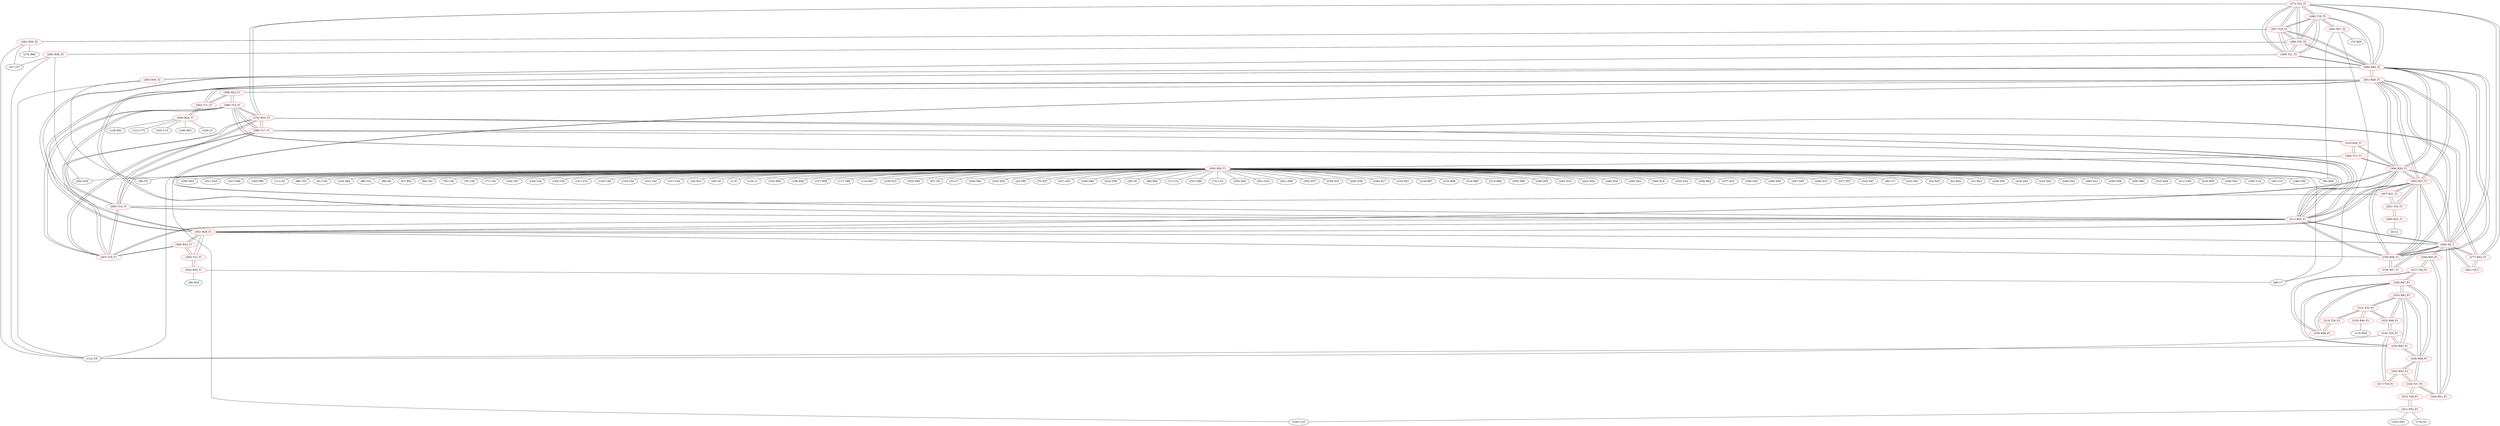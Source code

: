 graph {
	275 [label="(275) T22_T1" color=red]
	288 [label="(288) T19_T2"]
	287 [label="(287) T18_T2"]
	286 [label="(286) R40_T2"]
	290 [label="(290) T21_T2"]
	289 [label="(289) T20_T2"]
	277 [label="(277) R52_T1"]
	276 [label="(276) R35_T2"]
	276 [label="(276) R35_T2" color=red]
	297 [label="(297) T16_T1"]
	296 [label="(296) T15_T1"]
	311 [label="(311) R35_T1"]
	295 [label="(295) T14_T1"]
	298 [label="(298) T17_T1"]
	277 [label="(277) R52_T1"]
	275 [label="(275) T22_T1"]
	277 [label="(277) R52_T1" color=red]
	280 [label="(280) D2_T"]
	281 [label="(281) C8_T"]
	276 [label="(276) R35_T2"]
	275 [label="(275) T22_T1"]
	278 [label="(278) R58_T1" color=red]
	279 [label="(279) R57_T1"]
	280 [label="(280) D2_T"]
	302 [label="(302) R29_T1"]
	311 [label="(311) R35_T1"]
	286 [label="(286) R40_T2"]
	306 [label="(306) R30_T1"]
	300 [label="(300) R27_T1"]
	301 [label="(301) R28_T1"]
	279 [label="(279) R57_T1" color=red]
	278 [label="(278) R58_T1"]
	280 [label="(280) D2_T"]
	280 [label="(280) D2_T" color=red]
	277 [label="(277) R52_T1"]
	281 [label="(281) C8_T"]
	278 [label="(278) R58_T1"]
	279 [label="(279) R57_T1"]
	302 [label="(302) R29_T1"]
	311 [label="(311) R35_T1"]
	286 [label="(286) R40_T2"]
	306 [label="(306) R30_T1"]
	300 [label="(300) R27_T1"]
	301 [label="(301) R28_T1"]
	320 [label="(320) R51_P1"]
	329 [label="(329) R50_P1"]
	281 [label="(281) C8_T" color=red]
	280 [label="(280) D2_T"]
	277 [label="(277) R52_T1"]
	282 [label="(282) R36_T2" color=red]
	112 [label="(112) U8"]
	274 [label="(274) R80"]
	217 [label="(217) P7"]
	287 [label="(287) T18_T2"]
	283 [label="(283) R37_T2" color=red]
	72 [label="(72) R20"]
	68 [label="(68) U7"]
	54 [label="(54) R26"]
	288 [label="(288) T19_T2"]
	284 [label="(284) R38_T2" color=red]
	217 [label="(217) P7"]
	112 [label="(112) U8"]
	252 [label="(252) D24"]
	289 [label="(289) T20_T2"]
	285 [label="(285) R39_T2" color=red]
	28 [label="(28) U5"]
	112 [label="(112) U8"]
	290 [label="(290) T21_T2"]
	286 [label="(286) R40_T2" color=red]
	302 [label="(302) R29_T1"]
	311 [label="(311) R35_T1"]
	306 [label="(306) R30_T1"]
	280 [label="(280) D2_T"]
	278 [label="(278) R58_T1"]
	300 [label="(300) R27_T1"]
	301 [label="(301) R28_T1"]
	275 [label="(275) T22_T1"]
	288 [label="(288) T19_T2"]
	287 [label="(287) T18_T2"]
	290 [label="(290) T21_T2"]
	289 [label="(289) T20_T2"]
	287 [label="(287) T18_T2" color=red]
	275 [label="(275) T22_T1"]
	288 [label="(288) T19_T2"]
	286 [label="(286) R40_T2"]
	290 [label="(290) T21_T2"]
	289 [label="(289) T20_T2"]
	282 [label="(282) R36_T2"]
	288 [label="(288) T19_T2" color=red]
	275 [label="(275) T22_T1"]
	287 [label="(287) T18_T2"]
	286 [label="(286) R40_T2"]
	290 [label="(290) T21_T2"]
	289 [label="(289) T20_T2"]
	283 [label="(283) R37_T2"]
	289 [label="(289) T20_T2" color=red]
	275 [label="(275) T22_T1"]
	288 [label="(288) T19_T2"]
	287 [label="(287) T18_T2"]
	286 [label="(286) R40_T2"]
	290 [label="(290) T21_T2"]
	284 [label="(284) R38_T2"]
	290 [label="(290) T21_T2" color=red]
	275 [label="(275) T22_T1"]
	288 [label="(288) T19_T2"]
	287 [label="(287) T18_T2"]
	286 [label="(286) R40_T2"]
	289 [label="(289) T20_T2"]
	285 [label="(285) R39_T2"]
	291 [label="(291) T10_T1" color=red]
	299 [label="(299) R23_T1"]
	307 [label="(307) R31_T1"]
	300 [label="(300) R27_T1"]
	292 [label="(292) T11_T1" color=red]
	304 [label="(304) R24_T1"]
	308 [label="(308) R32_T1"]
	301 [label="(301) R28_T1"]
	293 [label="(293) T12_T1" color=red]
	309 [label="(309) R33_T1"]
	302 [label="(302) R29_T1"]
	303 [label="(303) R25_T1"]
	294 [label="(294) T13_T1" color=red]
	306 [label="(306) R30_T1"]
	310 [label="(310) R34_T1"]
	305 [label="(305) R26_T1"]
	295 [label="(295) T14_T1" color=red]
	297 [label="(297) T16_T1"]
	296 [label="(296) T15_T1"]
	311 [label="(311) R35_T1"]
	298 [label="(298) T17_T1"]
	276 [label="(276) R35_T2"]
	307 [label="(307) R31_T1"]
	296 [label="(296) T15_T1" color=red]
	297 [label="(297) T16_T1"]
	311 [label="(311) R35_T1"]
	295 [label="(295) T14_T1"]
	298 [label="(298) T17_T1"]
	276 [label="(276) R35_T2"]
	308 [label="(308) R32_T1"]
	297 [label="(297) T16_T1" color=red]
	296 [label="(296) T15_T1"]
	311 [label="(311) R35_T1"]
	295 [label="(295) T14_T1"]
	298 [label="(298) T17_T1"]
	276 [label="(276) R35_T2"]
	309 [label="(309) R33_T1"]
	298 [label="(298) T17_T1" color=red]
	297 [label="(297) T16_T1"]
	296 [label="(296) T15_T1"]
	311 [label="(311) R35_T1"]
	295 [label="(295) T14_T1"]
	276 [label="(276) R35_T2"]
	310 [label="(310) R34_T1"]
	299 [label="(299) R23_T1" color=red]
	33 [label="(33) J1"]
	291 [label="(291) T10_T1"]
	300 [label="(300) R27_T1" color=red]
	302 [label="(302) R29_T1"]
	311 [label="(311) R35_T1"]
	286 [label="(286) R40_T2"]
	306 [label="(306) R30_T1"]
	280 [label="(280) D2_T"]
	278 [label="(278) R58_T1"]
	301 [label="(301) R28_T1"]
	291 [label="(291) T10_T1"]
	307 [label="(307) R31_T1"]
	301 [label="(301) R28_T1" color=red]
	302 [label="(302) R29_T1"]
	311 [label="(311) R35_T1"]
	286 [label="(286) R40_T2"]
	306 [label="(306) R30_T1"]
	280 [label="(280) D2_T"]
	278 [label="(278) R58_T1"]
	300 [label="(300) R27_T1"]
	308 [label="(308) R32_T1"]
	292 [label="(292) T11_T1"]
	302 [label="(302) R29_T1" color=red]
	311 [label="(311) R35_T1"]
	286 [label="(286) R40_T2"]
	306 [label="(306) R30_T1"]
	280 [label="(280) D2_T"]
	278 [label="(278) R58_T1"]
	300 [label="(300) R27_T1"]
	301 [label="(301) R28_T1"]
	309 [label="(309) R33_T1"]
	293 [label="(293) T12_T1"]
	303 [label="(303) R25_T1" color=red]
	68 [label="(68) U7"]
	36 [label="(36) R16"]
	293 [label="(293) T12_T1"]
	304 [label="(304) R24_T1" color=red]
	120 [label="(120) L2"]
	118 [label="(118) R51"]
	121 [label="(121) C75"]
	163 [label="(163) U12"]
	166 [label="(166) R53"]
	292 [label="(292) T11_T1"]
	305 [label="(305) R26_T1" color=red]
	218 [label="(218) D15"]
	233 [label="(233) D56"]
	67 [label="(67) U6"]
	31 [label="(31) C7"]
	234 [label="(234) D61"]
	28 [label="(28) U5"]
	220 [label="(220) D26"]
	42 [label="(42) FB1"]
	70 [label="(70) R27"]
	221 [label="(221) D31"]
	230 [label="(230) D40"]
	222 [label="(222) D36"]
	29 [label="(29) C8"]
	66 [label="(66) R34"]
	71 [label="(71) C14"]
	231 [label="(231) D46"]
	73 [label="(73) C10"]
	68 [label="(68) U7"]
	254 [label="(254) D32"]
	261 [label="(261) D19"]
	241 [label="(241) D49"]
	255 [label="(255) D37"]
	239 [label="(239) D33"]
	240 [label="(240) D38"]
	236 [label="(236) D17"]
	219 [label="(219) D21"]
	216 [label="(216) R67"]
	252 [label="(252) D24"]
	215 [label="(215) R66"]
	214 [label="(214) R65"]
	213 [label="(213) R64"]
	250 [label="(250) D60"]
	249 [label="(249) D55"]
	243 [label="(243) D10"]
	242 [label="(242) D54"]
	246 [label="(246) D34"]
	245 [label="(245) D22"]
	244 [label="(244) D18"]
	235 [label="(235) D14"]
	208 [label="(208) R62"]
	237 [label="(237) D25"]
	238 [label="(238) D30"]
	248 [label="(248) D50"]
	247 [label="(247) D45"]
	54 [label="(54) R26"]
	228 [label="(228) D13"]
	227 [label="(227) D57"]
	225 [label="(225) D47"]
	39 [label="(39) C17"]
	232 [label="(232) D51"]
	53 [label="(53) R25"]
	52 [label="(52) R24"]
	51 [label="(51) R23"]
	229 [label="(229) D35"]
	224 [label="(224) D42"]
	223 [label="(223) D41"]
	256 [label="(256) D43"]
	260 [label="(260) D12"]
	259 [label="(259) D58"]
	200 [label="(200) R63"]
	253 [label="(253) D29"]
	211 [label="(211) C95"]
	210 [label="(210) R59"]
	226 [label="(226) D52"]
	195 [label="(195) U14"]
	40 [label="(40) C15"]
	196 [label="(196) C94"]
	258 [label="(258) D53"]
	251 [label="(251) D16"]
	257 [label="(257) D48"]
	183 [label="(183) FB5"]
	109 [label="(109) U10"]
	111 [label="(111) D1"]
	86 [label="(86) C53"]
	112 [label="(112) U8"]
	91 [label="(91) C45"]
	103 [label="(103) R44"]
	88 [label="(88) C41"]
	99 [label="(99) D8"]
	97 [label="(97) R55"]
	84 [label="(84) C62"]
	78 [label="(78) C36"]
	76 [label="(76) C28"]
	77 [label="(77) C26"]
	104 [label="(104) C67"]
	145 [label="(145) C34"]
	143 [label="(143) C30"]
	141 [label="(141) C31"]
	155 [label="(155) C48"]
	153 [label="(153) C54"]
	151 [label="(151) C61"]
	157 [label="(157) C42"]
	32 [label="(32) R13"]
	30 [label="(30) C9"]
	1 [label="(1) P1"]
	116 [label="(116) L1"]
	125 [label="(125) R40"]
	138 [label="(138) R36"]
	137 [label="(137) R38"]
	117 [label="(117) C68"]
	114 [label="(114) R41"]
	294 [label="(294) T13_T1"]
	306 [label="(306) R30_T1" color=red]
	302 [label="(302) R29_T1"]
	311 [label="(311) R35_T1"]
	286 [label="(286) R40_T2"]
	280 [label="(280) D2_T"]
	278 [label="(278) R58_T1"]
	300 [label="(300) R27_T1"]
	301 [label="(301) R28_T1"]
	310 [label="(310) R34_T1"]
	294 [label="(294) T13_T1"]
	307 [label="(307) R31_T1" color=red]
	291 [label="(291) T10_T1"]
	300 [label="(300) R27_T1"]
	295 [label="(295) T14_T1"]
	308 [label="(308) R32_T1" color=red]
	296 [label="(296) T15_T1"]
	301 [label="(301) R28_T1"]
	292 [label="(292) T11_T1"]
	309 [label="(309) R33_T1" color=red]
	297 [label="(297) T16_T1"]
	302 [label="(302) R29_T1"]
	293 [label="(293) T12_T1"]
	310 [label="(310) R34_T1" color=red]
	298 [label="(298) T17_T1"]
	306 [label="(306) R30_T1"]
	294 [label="(294) T13_T1"]
	311 [label="(311) R35_T1" color=red]
	302 [label="(302) R29_T1"]
	286 [label="(286) R40_T2"]
	306 [label="(306) R30_T1"]
	280 [label="(280) D2_T"]
	278 [label="(278) R58_T1"]
	300 [label="(300) R27_T1"]
	301 [label="(301) R28_T1"]
	297 [label="(297) T16_T1"]
	296 [label="(296) T15_T1"]
	295 [label="(295) T14_T1"]
	298 [label="(298) T17_T1"]
	276 [label="(276) R35_T2"]
	312 [label="(312) T23_P1" color=red]
	322 [label="(322) R48_P1"]
	325 [label="(325) R43_P1"]
	313 [label="(313) T24_P1"]
	318 [label="(318) R44_P1"]
	313 [label="(313) T24_P1" color=red]
	319 [label="(319) R46_P1"]
	312 [label="(312) T23_P1"]
	314 [label="(314) T27_P1" color=red]
	320 [label="(320) R51_P1"]
	315 [label="(315) T28_P1"]
	323 [label="(323) R53_P1"]
	326 [label="(326) R49_P1"]
	315 [label="(315) T28_P1" color=red]
	321 [label="(321) R52_P1"]
	314 [label="(314) T27_P1"]
	316 [label="(316) T25_P1" color=red]
	317 [label="(317) T29_P1"]
	322 [label="(322) R48_P1"]
	324 [label="(324) R45_P1"]
	112 [label="(112) U8"]
	317 [label="(317) T29_P1" color=red]
	316 [label="(316) T25_P1"]
	323 [label="(323) R53_P1"]
	318 [label="(318) R44_P1" color=red]
	110 [label="(110) R39"]
	312 [label="(312) T23_P1"]
	319 [label="(319) R46_P1" color=red]
	327 [label="(327) T26_P1"]
	328 [label="(328) R47_P1"]
	313 [label="(313) T24_P1"]
	320 [label="(320) R51_P1" color=red]
	314 [label="(314) T27_P1"]
	329 [label="(329) R50_P1"]
	280 [label="(280) D2_T"]
	321 [label="(321) R52_P1" color=red]
	109 [label="(109) U10"]
	173 [label="(173) Q1"]
	102 [label="(102) SW1"]
	315 [label="(315) T28_P1"]
	322 [label="(322) R48_P1" color=red]
	316 [label="(316) T25_P1"]
	312 [label="(312) T23_P1"]
	325 [label="(325) R43_P1"]
	323 [label="(323) R53_P1" color=red]
	317 [label="(317) T29_P1"]
	314 [label="(314) T27_P1"]
	326 [label="(326) R49_P1"]
	324 [label="(324) R45_P1" color=red]
	328 [label="(328) R47_P1"]
	325 [label="(325) R43_P1"]
	326 [label="(326) R49_P1"]
	316 [label="(316) T25_P1"]
	112 [label="(112) U8"]
	325 [label="(325) R43_P1" color=red]
	322 [label="(322) R48_P1"]
	312 [label="(312) T23_P1"]
	328 [label="(328) R47_P1"]
	324 [label="(324) R45_P1"]
	326 [label="(326) R49_P1"]
	326 [label="(326) R49_P1" color=red]
	328 [label="(328) R47_P1"]
	324 [label="(324) R45_P1"]
	325 [label="(325) R43_P1"]
	314 [label="(314) T27_P1"]
	323 [label="(323) R53_P1"]
	327 [label="(327) T26_P1" color=red]
	329 [label="(329) R50_P1"]
	319 [label="(319) R46_P1"]
	328 [label="(328) R47_P1"]
	328 [label="(328) R47_P1" color=red]
	324 [label="(324) R45_P1"]
	325 [label="(325) R43_P1"]
	326 [label="(326) R49_P1"]
	327 [label="(327) T26_P1"]
	319 [label="(319) R46_P1"]
	329 [label="(329) R50_P1" color=red]
	327 [label="(327) T26_P1"]
	320 [label="(320) R51_P1"]
	280 [label="(280) D2_T"]
	275 -- 288
	275 -- 287
	275 -- 286
	275 -- 290
	275 -- 289
	275 -- 277
	275 -- 276
	276 -- 297
	276 -- 296
	276 -- 311
	276 -- 295
	276 -- 298
	276 -- 277
	276 -- 275
	277 -- 280
	277 -- 281
	277 -- 276
	277 -- 275
	278 -- 279
	278 -- 280
	278 -- 302
	278 -- 311
	278 -- 286
	278 -- 306
	278 -- 300
	278 -- 301
	279 -- 278
	279 -- 280
	280 -- 277
	280 -- 281
	280 -- 278
	280 -- 279
	280 -- 302
	280 -- 311
	280 -- 286
	280 -- 306
	280 -- 300
	280 -- 301
	280 -- 320
	280 -- 329
	281 -- 280
	281 -- 277
	282 -- 112
	282 -- 274
	282 -- 217
	282 -- 287
	283 -- 72
	283 -- 68
	283 -- 54
	283 -- 288
	284 -- 217
	284 -- 112
	284 -- 252
	284 -- 289
	285 -- 28
	285 -- 112
	285 -- 290
	286 -- 302
	286 -- 311
	286 -- 306
	286 -- 280
	286 -- 278
	286 -- 300
	286 -- 301
	286 -- 275
	286 -- 288
	286 -- 287
	286 -- 290
	286 -- 289
	287 -- 275
	287 -- 288
	287 -- 286
	287 -- 290
	287 -- 289
	287 -- 282
	288 -- 275
	288 -- 287
	288 -- 286
	288 -- 290
	288 -- 289
	288 -- 283
	289 -- 275
	289 -- 288
	289 -- 287
	289 -- 286
	289 -- 290
	289 -- 284
	290 -- 275
	290 -- 288
	290 -- 287
	290 -- 286
	290 -- 289
	290 -- 285
	291 -- 299
	291 -- 307
	291 -- 300
	292 -- 304
	292 -- 308
	292 -- 301
	293 -- 309
	293 -- 302
	293 -- 303
	294 -- 306
	294 -- 310
	294 -- 305
	295 -- 297
	295 -- 296
	295 -- 311
	295 -- 298
	295 -- 276
	295 -- 307
	296 -- 297
	296 -- 311
	296 -- 295
	296 -- 298
	296 -- 276
	296 -- 308
	297 -- 296
	297 -- 311
	297 -- 295
	297 -- 298
	297 -- 276
	297 -- 309
	298 -- 297
	298 -- 296
	298 -- 311
	298 -- 295
	298 -- 276
	298 -- 310
	299 -- 33
	299 -- 291
	300 -- 302
	300 -- 311
	300 -- 286
	300 -- 306
	300 -- 280
	300 -- 278
	300 -- 301
	300 -- 291
	300 -- 307
	301 -- 302
	301 -- 311
	301 -- 286
	301 -- 306
	301 -- 280
	301 -- 278
	301 -- 300
	301 -- 308
	301 -- 292
	302 -- 311
	302 -- 286
	302 -- 306
	302 -- 280
	302 -- 278
	302 -- 300
	302 -- 301
	302 -- 309
	302 -- 293
	303 -- 68
	303 -- 36
	303 -- 293
	304 -- 120
	304 -- 118
	304 -- 121
	304 -- 163
	304 -- 166
	304 -- 292
	305 -- 218
	305 -- 233
	305 -- 67
	305 -- 31
	305 -- 234
	305 -- 28
	305 -- 220
	305 -- 42
	305 -- 70
	305 -- 221
	305 -- 230
	305 -- 222
	305 -- 29
	305 -- 66
	305 -- 71
	305 -- 231
	305 -- 73
	305 -- 68
	305 -- 254
	305 -- 261
	305 -- 241
	305 -- 255
	305 -- 239
	305 -- 240
	305 -- 236
	305 -- 219
	305 -- 216
	305 -- 252
	305 -- 215
	305 -- 214
	305 -- 213
	305 -- 250
	305 -- 249
	305 -- 243
	305 -- 242
	305 -- 246
	305 -- 245
	305 -- 244
	305 -- 235
	305 -- 208
	305 -- 237
	305 -- 238
	305 -- 248
	305 -- 247
	305 -- 54
	305 -- 228
	305 -- 227
	305 -- 225
	305 -- 39
	305 -- 232
	305 -- 53
	305 -- 52
	305 -- 51
	305 -- 229
	305 -- 224
	305 -- 223
	305 -- 256
	305 -- 260
	305 -- 259
	305 -- 200
	305 -- 253
	305 -- 211
	305 -- 210
	305 -- 226
	305 -- 195
	305 -- 40
	305 -- 196
	305 -- 258
	305 -- 251
	305 -- 257
	305 -- 183
	305 -- 109
	305 -- 111
	305 -- 86
	305 -- 112
	305 -- 91
	305 -- 103
	305 -- 88
	305 -- 99
	305 -- 97
	305 -- 84
	305 -- 78
	305 -- 76
	305 -- 77
	305 -- 104
	305 -- 145
	305 -- 143
	305 -- 141
	305 -- 155
	305 -- 153
	305 -- 151
	305 -- 157
	305 -- 32
	305 -- 30
	305 -- 1
	305 -- 116
	305 -- 125
	305 -- 138
	305 -- 137
	305 -- 117
	305 -- 114
	305 -- 294
	306 -- 302
	306 -- 311
	306 -- 286
	306 -- 280
	306 -- 278
	306 -- 300
	306 -- 301
	306 -- 310
	306 -- 294
	307 -- 291
	307 -- 300
	307 -- 295
	308 -- 296
	308 -- 301
	308 -- 292
	309 -- 297
	309 -- 302
	309 -- 293
	310 -- 298
	310 -- 306
	310 -- 294
	311 -- 302
	311 -- 286
	311 -- 306
	311 -- 280
	311 -- 278
	311 -- 300
	311 -- 301
	311 -- 297
	311 -- 296
	311 -- 295
	311 -- 298
	311 -- 276
	312 -- 322
	312 -- 325
	312 -- 313
	312 -- 318
	313 -- 319
	313 -- 312
	314 -- 320
	314 -- 315
	314 -- 323
	314 -- 326
	315 -- 321
	315 -- 314
	316 -- 317
	316 -- 322
	316 -- 324
	316 -- 112
	317 -- 316
	317 -- 323
	318 -- 110
	318 -- 312
	319 -- 327
	319 -- 328
	319 -- 313
	320 -- 314
	320 -- 329
	320 -- 280
	321 -- 109
	321 -- 173
	321 -- 102
	321 -- 315
	322 -- 316
	322 -- 312
	322 -- 325
	323 -- 317
	323 -- 314
	323 -- 326
	324 -- 328
	324 -- 325
	324 -- 326
	324 -- 316
	324 -- 112
	325 -- 322
	325 -- 312
	325 -- 328
	325 -- 324
	325 -- 326
	326 -- 328
	326 -- 324
	326 -- 325
	326 -- 314
	326 -- 323
	327 -- 329
	327 -- 319
	327 -- 328
	328 -- 324
	328 -- 325
	328 -- 326
	328 -- 327
	328 -- 319
	329 -- 327
	329 -- 320
	329 -- 280
}
